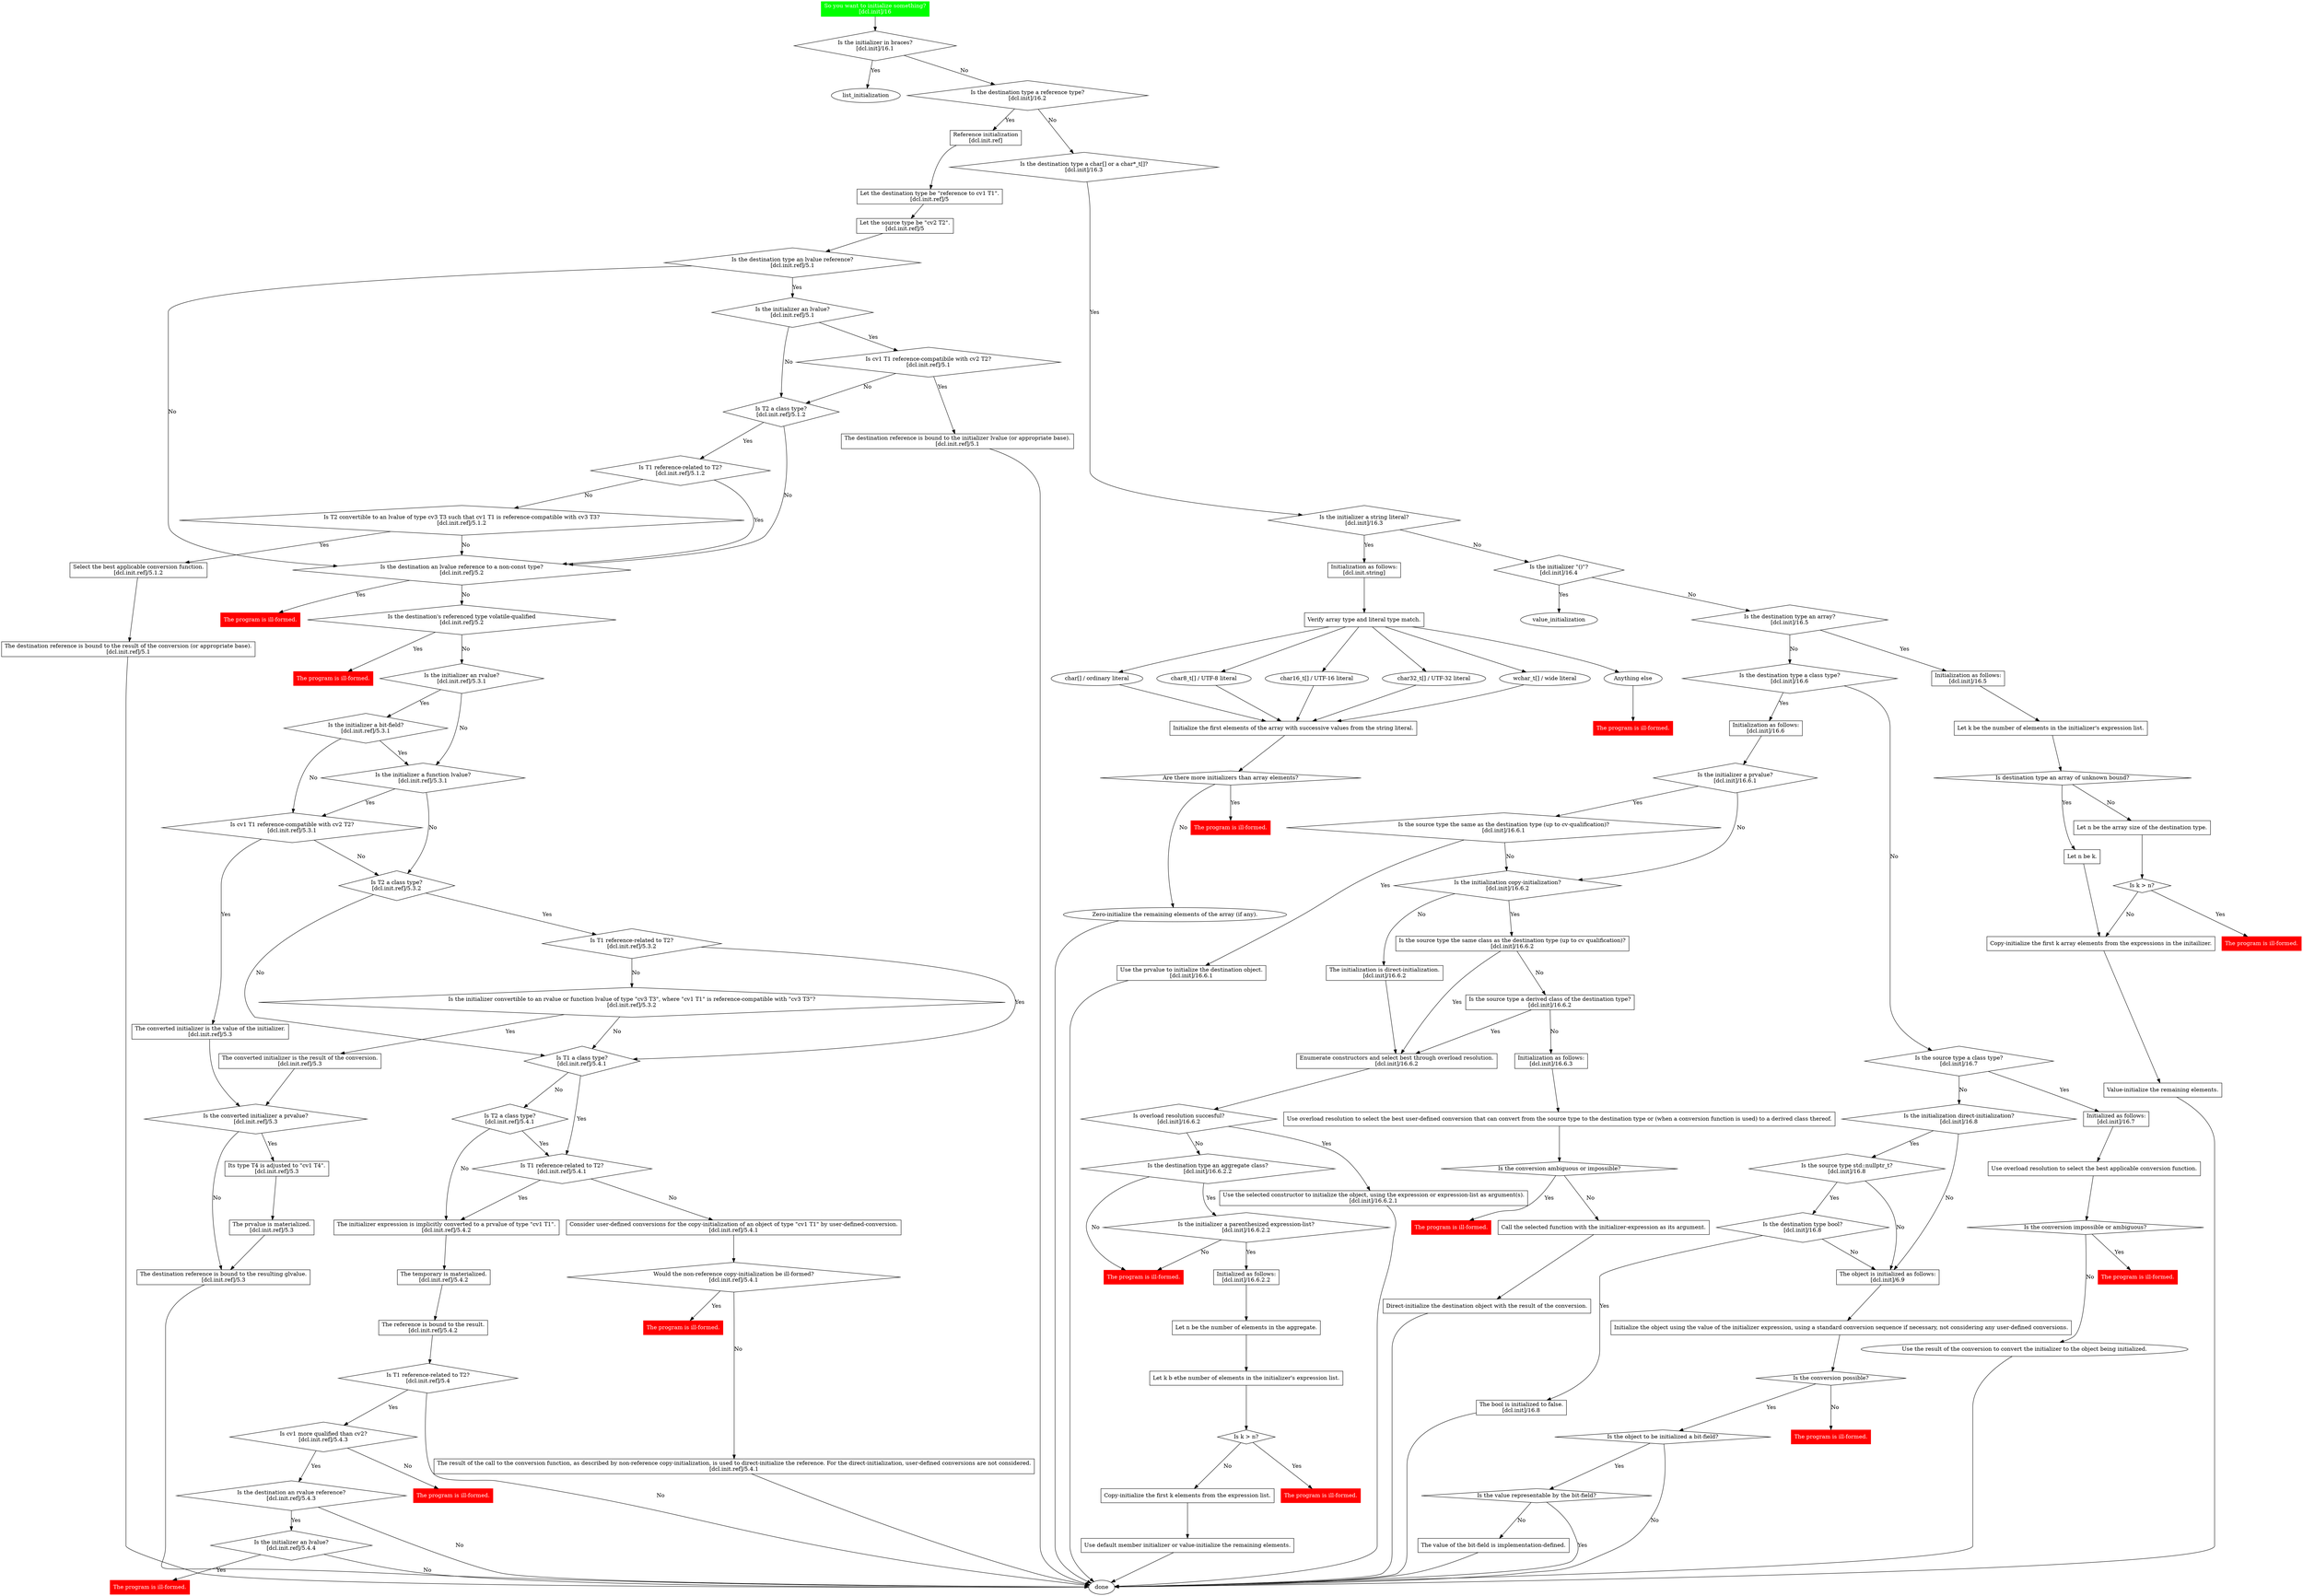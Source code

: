 digraph initialization {
    start [label="So you want to initialize something?\n[dcl.init]/16", style=filled, fillcolor=green, shape=box, color=green, fontcolor=white]
        start -> is_braced

    is_braced [label="Is the initializer in braces?\n[dcl.init]/16.1", shape=diamond]
        is_braced -> list_initialization [label="Yes"]
        is_braced -> is_dest_reference [label="No"]
    
    is_dest_reference [label="Is the destination type a reference type?\n[dcl.init]/16.2", shape=diamond]
        is_dest_reference -> reference_initialization_head [label="Yes"]
        is_dest_reference -> is_char_arr_init [label="No"]
    
    is_char_arr_init [label="Is the destination type a char[] or a char*_t[]?\n[dcl.init]/16.3", shape=diamond]
        is_char_arr_init -> is_char_arr_literal_init [label="Yes"]
    
    is_char_arr_literal_init [label="Is the initializer a string literal?\n[dcl.init]/16.3", shape=diamond]
        is_char_arr_literal_init -> string_literal_initialization_head [label="Yes"]
        is_char_arr_literal_init -> is_initializer_empty_parens [label="No"]

    is_initializer_empty_parens [label="Is the initializer \"()\"?\n[dcl.init]/16.4", shape=diamond]
        is_initializer_empty_parens -> value_initialization [label="Yes"]
        is_initializer_empty_parens -> is_dest_array [label="No"]

    is_dest_array[label="Is the destination type an array?\n[dcl.init]/16.5", shape=diamond]
        is_dest_array -> array_initialization_head [label="Yes"]
        is_dest_array -> is_dest_class_type [label="No"]

    subgraph array_initialization {
        array_initialization_head [label="Initialization as follows:\n[dcl.init]/16.5", shape=box]
            array_initialization_head -> array_k_definition
        
        array_k_definition [label="Let k be the number of elements in the initializer's expression list.", shape=box]
            array_k_definition -> array_is_unsized

        array_is_unsized [label = "Is destination type an array of unknown bound?", shape=diamond]
            array_is_unsized -> array_unsized_n_defn [label = "Yes"]
            array_is_unsized -> array_sized_n_defn [label = "No"]
        
        array_unsized_n_defn [label = "Let n be k.", shape=box]
            array_unsized_n_defn -> array_initialize_first_k

        array_sized_n_defn [label = "Let n be the array size of the destination type.", shape=box]
            array_sized_n_defn -> array_k_gt_n

        array_k_gt_n [label = "Is k > n?", shape=diamond]
            array_k_gt_n -> array_k_gt_n_ill_formed [label = "Yes"]
            array_k_gt_n -> array_initialize_first_k [label = "No"]    

        array_k_gt_n_ill_formed [label = "The program is ill-formed.", shape=box, style=filled, color=red, fontcolor=white]

        array_initialize_first_k [label = "Copy-initialize the first k array elements from the expressions in the initailizer.", shape=box]
            array_initialize_first_k -> array_initialize_rest

        array_initialize_rest [label = "Value-initialize the remaining elements.", shape=box]
            array_initialize_rest -> done
    }

    is_dest_class_type [label="Is the destination type a class type?\n[dcl.init]/16.6", shape=diamond]
        is_dest_class_type -> class_dest_initialization_head [label="Yes"]
        is_dest_class_type -> is_source_class_type [label="No"]

    is_source_class_type [label="Is the source type a class type?\n[dcl.init]/16.7", shape=diamond]
        is_source_class_type -> class_source_initialization_head [label="Yes"]
        is_source_class_type -> is_direct_init_for_nullptr [label="No"]

    is_direct_init_for_nullptr [label="Is the initialization direct-initialization?\n[dcl.init]/16.8", shape=diamond]
        is_direct_init_for_nullptr -> is_source_type_nullptr [label="Yes"]
        is_direct_init_for_nullptr -> standard_conv_seq_initialization_head [label="No"]    

    is_source_type_nullptr [label="Is the source type std::nullptr_t?\n[dcl.init]/16.8", shape=diamond]
        is_source_type_nullptr -> is_dest_type_bool_for_nullptr [label="Yes"]
        is_source_type_nullptr -> standard_conv_seq_initialization_head [label="No"]

    is_dest_type_bool_for_nullptr [label="Is the destination type bool?\n[dcl.init]/16.8", shape=diamond]
        is_dest_type_bool_for_nullptr -> nullptr_to_bool_init [label="Yes"]
        is_dest_type_bool_for_nullptr -> standard_conv_seq_initialization_head [label="No"]

    nullptr_to_bool_init [label="The bool is initialized to false.\n[dcl.init]/16.8", shape=box]
        nullptr_to_bool_init -> done

    subgraph class_dest_initialization {
        class_dest_initialization_head [label="Initialization as follows:\n[dcl.init]/16.6", shape=box]
            class_dest_initialization_head -> class_is_initializer_prvalue

        class_is_initializer_prvalue [label="Is the initializer a prvalue?\n[dcl.init]/16.6.1", shape=diamond]
            class_is_initializer_prvalue -> class_is_initializer_prvalue_same_class [label="Yes"]
            class_is_initializer_prvalue -> class_is_copy_init [label="No"]

        class_is_initializer_prvalue_same_class [label="Is the source type the same as the destination type (up to cv-qualification)?\n[dcl.init]/16.6.1", shape=diamond]
            class_is_initializer_prvalue_same_class -> class_initialize_by_prvalue [label="Yes"]
            class_is_initializer_prvalue_same_class -> class_is_copy_init [label="No"]

        class_initialize_by_prvalue [label="Use the prvalue to initialize the destination object.\n[dcl.init]/16.6.1", shape=box]
            class_initialize_by_prvalue -> done

        class_is_copy_init [label="Is the initialization copy-initialization?\n[dcl.init]/16.6.2", shape=diamond]
            class_is_copy_init -> class_is_copy_init_same_class [label="Yes"]
            class_is_copy_init -> class_is_direct_init [label="No"]
        
        class_is_copy_init_same_class [label="Is the source type the same class as the destination type (up to cv qualification)?\n[dcl.init]/16.6.2", shape=box]
            class_is_copy_init_same_class -> class_consider_constructors [label="Yes"]
            class_is_copy_init_same_class -> class_is_copy_init_derived_class [label="No"]

        class_is_copy_init_derived_class [label="Is the source type a derived class of the destination type?\n[dcl.init]/16.6.2", shape=box]
            class_is_copy_init_derived_class -> class_consider_constructors [label="Yes"]
            class_is_copy_init_derived_class -> class_user_defined_conv_head [label="No"]

        class_is_direct_init [label="The initialization is direct-initialization.\n[dcl.init]/16.6.2", shape=box]
            class_is_direct_init -> class_consider_constructors

        class_consider_constructors [label="Enumerate constructors and select best through overload resolution.\n[dcl.init]/16.6.2", shape=box]
            class_consider_constructors -> class_constructors_is_resolution_successful

        class_constructors_is_resolution_successful [label="Is overload resolution succesful?\n[dcl.init]/16.6.2", shape=diamond]
            class_constructors_is_resolution_successful -> class_constructors_use_selected [label="Yes"]
            class_constructors_is_resolution_successful -> class_is_aggregate [label="No"]

        class_constructors_use_selected [label="Use the selected constructor to initialize the object, using the expression or expression-list as argument(s).\n[dcl.init]/16.6.2.1", shape=box]
            class_constructors_use_selected -> done

        class_is_aggregate [label="Is the destination type an aggregate class?\n[dcl.init]/16.6.2.2", shape=diamond]
            class_is_aggregate -> class_aggregate_is_initializer_expr_list [label="Yes"]
            class_is_aggregate -> class_ill_formed [label="No"]

        class_aggregate_is_initializer_expr_list [label="Is the initializer a parenthesized expression-list?\n[dcl.init]/16.6.2.2", shape=diamond]
            class_aggregate_is_initializer_expr_list -> class_aggregate_paren_init_head [label="Yes"]
            class_aggregate_is_initializer_expr_list -> class_ill_formed [label="No"]

        class_ill_formed [label = "The program is ill-formed.", shape=box, style=filled, color=red, fontcolor=white]

        subgraph class_aggregate_paren_init {
            class_aggregate_paren_init_head [label="Initialized as follows:\n[dcl.init]/16.6.2.2", shape=box]
                class_aggregate_paren_init_head -> class_aggregate_paren_n_defn

            class_aggregate_paren_n_defn [label="Let n be the number of elements in the aggregate.", shape=box]
                class_aggregate_paren_n_defn -> class_aggregate_paren_k_defn

            class_aggregate_paren_k_defn [label="Let k b ethe number of elements in the initializer's expression list.", shape=box]
                class_aggregate_paren_k_defn -> class_aggregate_paren_is_k_gt_n

            class_aggregate_paren_is_k_gt_n [label="Is k > n?", shape=diamond]
                class_aggregate_paren_is_k_gt_n -> class_aggregate_paren_ill_formed [label="Yes"]
                class_aggregate_paren_is_k_gt_n -> class_aggregate_paren_initialize_first_k [label="No"]

            class_aggregate_paren_initialize_first_k [label="Copy-initialize the first k elements from the expression list.", shape=box]
                class_aggregate_paren_initialize_first_k -> class_aggregate_paren_initialize_rest

            class_aggregate_paren_initialize_rest [label="Use default member initializer or value-initialize the remaining elements.", shape=box]
                class_aggregate_paren_initialize_rest -> done

            class_aggregate_paren_ill_formed [label = "The program is ill-formed.", shape=box, style=filled, color=red, fontcolor=white]
        }

        subgraph class_user_defined_conv {
            class_user_defined_conv_head [label = "Initialization as follows:\n[dcl.init]/16.6.3", shape=box]
                class_user_defined_conv_head -> class_user_defined_conv_overload_resolution

            class_user_defined_conv_overload_resolution [label="Use overload resolution to select the best user-defined conversion that can convert from the source type to the destination type or (when a conversion function is used) to a derived class thereof.", shape=box]
                class_user_defined_conv_overload_resolution -> class_user_defined_conv_is_possible
            
            class_user_defined_conv_is_possible [label="Is the conversion ambiguous or impossible?", shape=diamond]
                class_user_defined_conv_is_possible -> class_user_defined_conv_ill_formed [label="Yes"]
                class_user_defined_conv_is_possible -> class_user_defined_conv_do_conversion [label="No"]

            class_user_defined_conv_do_conversion [label = "Call the selected function with the initializer-expression as its argument.", shape=box]
                class_user_defined_conv_do_conversion -> class_user_defined_conv_initialize

            class_user_defined_conv_initialize [label="Direct-initialize the destination object with the result of the conversion.", shape=box]
                class_user_defined_conv_initialize -> done

            class_user_defined_conv_ill_formed [label = "The program is ill-formed.", shape=box, style=filled, color=red, fontcolor=white]
        }
    }

    subgraph string_literal_initialization {
        string_literal_initialization_head [label="Initialization as follows:\n[dcl.init.string]", shape=box]
            string_literal_initialization_head -> string_literal_verify_kind

        string_literal_verify_kind [label="Verify array type and literal type match.", shape=box]
            string_literal_verify_kind -> { string_literal_kind_char, string_literal_kind_char8, string_literal_kind_char16, string_literal_kind_char32, string_literal_kind_wchar, string_literal_kind_other }

        {
        rank=same;
        string_literal_kind_char [label="char[] / ordinary literal"]
        string_literal_kind_char8 [label="char8_t[] / UTF-8 literal"]
        string_literal_kind_char16 [label="char16_t[] / UTF-16 literal"]
        string_literal_kind_char32 [label="char32_t[] / UTF-32 literal"]
        string_literal_kind_wchar [label="wchar_t[] / wide literal"]
        string_literal_kind_other [label="Anything else"]

        // Force these nodes to layout in the following order
        string_literal_kind_char -> string_literal_kind_char8 -> string_literal_kind_char16 -> string_literal_kind_char32 -> string_literal_kind_wchar -> string_literal_kind_other [style=invis]
        }

        string_literal_kind_other -> string_literal_wrong_kind
        string_literal_wrong_kind  [label = "The program is ill-formed.", shape=box, style=filled, color=red, fontcolor=white]

        { string_literal_kind_char, string_literal_kind_char8, string_literal_kind_char16, string_literal_kind_char32, string_literal_kind_wchar } -> string_literal_initialize_first

        string_literal_initialize_first [label="Initialize the first elements of the array with successive values from the string literal.", shape=box]
            string_literal_initialize_first -> string_literal_has_too_many

        string_literal_has_too_many [label="Are there more initializers than array elements?", shape=diamond]
            string_literal_has_too_many -> string_literal_ill_formed_too_many [label="Yes"]
            string_literal_has_too_many -> string_literal_initialize_rest [label="No"]

        string_literal_ill_formed_too_many [label = "The program is ill-formed.", shape=box, style=filled, color=red, fontcolor=white]

        string_literal_initialize_rest [label="Zero-initialize the remaining elements of the array (if any)."]
            string_literal_initialize_rest -> done
    }

    subgraph class_source_initialization {
        class_source_initialization_head [label="Initialized as follows:\n[dcl.init]/16.7", shape=box]
            class_source_initialization_head -> class_source_consider_conversion_functions

        class_source_consider_conversion_functions [label="Use overload resolution to select the best applicable conversion function.", shape=box]
            class_source_consider_conversion_functions -> class_source_conversion_is_impossible

        class_source_conversion_is_impossible [label="Is the conversion impossible or ambiguous?", shape=diamond]
            class_source_conversion_is_impossible -> class_source_conversion_ill_formed [label="Yes"]
            class_source_conversion_is_impossible -> class_source_initialize [label="No"]

        class_source_conversion_ill_formed [label = "The program is ill-formed.", shape=box, style=filled, color=red, fontcolor=white]

        class_source_initialize [label="Use the result of the conversion to convert the initializer to the object being initialized."]
            class_source_initialize -> done
    }

    subgraph standard_conv_seq_initialization {
        standard_conv_seq_initialization_head [label="The object is initialized as follows:\n[dcl.init]/6.9", shape=box]
            standard_conv_seq_initialization_head -> standard_conv_seq_do_init

        standard_conv_seq_do_init [label="Initialize the object using the value of the initializer expression, using a standard conversion sequence if necessary, not considering any user-defined conversions.", shape=box]
            standard_conv_seq_do_init -> standard_conv_seq_is_possible

        standard_conv_seq_is_possible [label="Is the conversion possible?", shape=diamond]
            standard_conv_seq_is_possible -> standard_conv_seq_ill_formed [label="No"]
            standard_conv_seq_is_possible -> standard_conv_seq_is_bitfield [label="Yes"]

        standard_conv_seq_ill_formed [label = "The program is ill-formed.", shape=box, style=filled, color=red, fontcolor=white]

        standard_conv_seq_is_bitfield [label="Is the object to be initialized a bit-field?", shape=diamond]
            standard_conv_seq_is_bitfield -> standard_conv_seq_is_bitfield_in_range [label="Yes"]
            standard_conv_seq_is_bitfield -> done [label="No"]

        standard_conv_seq_is_bitfield_in_range [label="Is the value representable by the bit-field?", shape=diamond]
            standard_conv_seq_is_bitfield_in_range -> standard_conv_seq_bitfield_imp_def [label="No"]
            standard_conv_seq_is_bitfield_in_range -> done [label="Yes"]

        standard_conv_seq_bitfield_imp_def [label="The value of the bit-field is implementation-defined.", shape=box]
            standard_conv_seq_bitfield_imp_def -> done
    }

    subgraph reference_initialization {
        reference_initialization_head [label="Reference initialization\n[dcl.init.ref]", shape=box]
            reference_initialization_head -> reference_dest_type_defn
        
        reference_dest_type_defn [label="Let the destination type be \"reference to cv1 T1\".\n[dcl.init.ref]/5", shape=box]
            reference_dest_type_defn -> reference_source_type_defn

        reference_source_type_defn [label="Let the source type be \"cv2 T2\".\n[dcl.init.ref]/5", shape=box]
            reference_source_type_defn -> reference_is_dest_lval

        reference_is_dest_lval [label="Is the destination type an lvalue reference?\n[dcl.init.ref]/5.1", shape=diamond]
            reference_is_dest_lval -> reference_dest_lval_is_source_lval [label="Yes"]
            reference_is_dest_lval -> reference_dest_is_lval_non_const [label="No"]

        reference_dest_lval_is_source_lval [label="Is the initializer an lvalue?\n[dcl.init.ref]/5.1", shape=diamond]
            reference_dest_lval_is_source_lval -> reference_lvals_is_compatible [label="Yes"]
            reference_dest_lval_is_source_lval -> reference_dest_lval_is_source_class [label="No"]

        reference_lvals_is_compatible [label="Is cv1 T1 reference-compatibile with cv2 T2?\n[dcl.init.ref]/5.1", shape=diamond]
            reference_lvals_is_compatible -> reference_lvals_compatible_bind [label="Yes"]
            reference_lvals_is_compatible -> reference_dest_lval_is_source_class [label="No"]

        reference_lvals_compatible_bind [label="The destination reference is bound to the initializer lvalue (or appropriate base).\n[dcl.init.ref]/5.1", shape=box]
            reference_lvals_compatible_bind -> done

        reference_dest_lval_is_source_class [label="Is T2 a class type?\n[dcl.init.ref]/5.1.2", shape=diamond]
            reference_dest_lval_is_source_class -> reference_dest_lval_source_class_is_reference_related [label="Yes"]
            reference_dest_lval_is_source_class -> reference_dest_is_lval_non_const [label="No"]

        reference_dest_lval_source_class_is_reference_related [label="Is T1 reference-related to T2?\n[dcl.init.ref]/5.1.2", shape=diamond]
            reference_dest_lval_source_class_is_reference_related -> reference_dest_lval_source_class_is_convertible [label="No"]
            reference_dest_lval_source_class_is_reference_related -> reference_dest_is_lval_non_const [label="Yes"]

        reference_dest_lval_source_class_is_convertible [label="Is T2 convertible to an lvalue of type cv3 T3 such that cv1 T1 is reference-compatible with cv3 T3?\n[dcl.init.ref]/5.1.2", shape=diamond]
            reference_dest_lval_source_class_is_convertible -> reference_class_select_conversion [label="Yes"]
            reference_dest_lval_source_class_is_convertible -> reference_dest_is_lval_non_const [label="No"]

        reference_class_select_conversion [label="Select the best applicable conversion function.\n[dcl.init.ref]/5.1.2", shape=box]
            reference_class_select_conversion -> reference_class_do_initialization

        reference_class_do_initialization [label="The destination reference is bound to the result of the conversion (or appropriate base).\n[dcl.init.ref]/5.1", shape=box]
            reference_class_do_initialization -> done

        reference_dest_is_lval_non_const [label="Is the destination an lvalue reference to a non-const type?\n[dcl.init.ref]/5.2", shape=diamond]
            reference_dest_is_lval_non_const -> reference_dest_non_const_ill_formed [label="Yes"]
            reference_dest_is_lval_non_const -> reference_dest_is_volatile [label="No"]

        reference_dest_non_const_ill_formed [label = "The program is ill-formed.", shape=box, style=filled, color=red, fontcolor=white]

        reference_dest_is_volatile [label="Is the destination's referenced type volatile-qualified\n[dcl.init.ref]/5.2", shape=diamond]
            reference_dest_is_volatile -> reference_dest_volatile_ill_formed [label="Yes"]
            reference_dest_is_volatile -> reference_rval_conv_source_is_rvalue [label="No"]

        reference_dest_volatile_ill_formed [label = "The program is ill-formed.", shape=box, style=filled, color=red, fontcolor=white]

        reference_rval_conv_source_is_rvalue [label="Is the initializer an rvalue?\n[dcl.init.ref]/5.3.1", shape=diamond]
            reference_rval_conv_source_is_rvalue -> reference_rval_conv_source_is_rvalue_bitfield [label="Yes"]
            reference_rval_conv_source_is_rvalue -> reference_rval_conv_source_is_function_lval [label="No"]

        reference_rval_conv_source_is_rvalue_bitfield [label="Is the initializer a bit-field?\n[dcl.init.ref]/5.3.1", shape=diamond]
            reference_rval_conv_source_is_rvalue_bitfield -> reference_rval_conv_source_rval_or_function_is_ref_compat [label="No"]
            reference_rval_conv_source_is_rvalue_bitfield -> reference_rval_conv_source_is_function_lval [label="Yes"]

        reference_rval_conv_source_is_function_lval [label="Is the initializer a function lvalue?\n[dcl.init.ref]/5.3.1", shape=diamond]
            reference_rval_conv_source_is_function_lval -> reference_rval_conv_source_rval_or_function_is_ref_compat [label="Yes"]
            reference_rval_conv_source_is_function_lval -> reference_rval_conv_source_is_class [label="No"]

        reference_rval_conv_source_rval_or_function_is_ref_compat [label="Is cv1 T1 reference-compatible with cv2 T2?\n[dcl.init.ref]/5.3.1", shape=diamond]
            reference_rval_conv_source_rval_or_function_is_ref_compat -> reference_rval_conv_bind_direct [label="Yes"]
            reference_rval_conv_source_rval_or_function_is_ref_compat -> reference_rval_conv_source_is_class [label="No"]

        reference_rval_conv_source_is_class [label="Is T2 a class type?\n[dcl.init.ref]/5.3.2", shape=diamond]
            reference_rval_conv_source_is_class -> reference_rval_conv_source_class_is_ref_related [label="Yes"]
            reference_rval_conv_source_is_class -> reference_temp_is_dest_class [label="No"]

        reference_rval_conv_source_class_is_ref_related [label="Is T1 reference-related to T2?\n[dcl.init.ref]/5.3.2", shape=diamond]
            reference_rval_conv_source_class_is_ref_related -> reference_rval_conv_source_class_convertible_target [label="No"]
            reference_rval_conv_source_class_is_ref_related -> reference_temp_is_dest_class [label="Yes"]

        reference_rval_conv_source_class_convertible_target [label="Is the initializer convertible to an rvalue or function lvalue of type \"cv3 T3\", where \"cv1 T1\" is reference-compatible with \"cv3 T3\"?\n[dcl.init.ref]/5.3.2", shape=diamond]
            reference_rval_conv_source_class_convertible_target -> reference_rval_conv_bind_converted [label="Yes"]
            reference_rval_conv_source_class_convertible_target -> reference_temp_is_dest_class [label="No"]

        reference_rval_conv_bind_direct [label="The converted initializer is the value of the initializer.\n[dcl.init.ref]/5.3", shape=box]
            reference_rval_conv_bind_direct -> reference_rval_conv_is_converted_prval

        reference_rval_conv_bind_converted [label="The converted initializer is the result of the conversion.\n[dcl.init.ref]/5.3", shape=box]
            reference_rval_conv_bind_converted -> reference_rval_conv_is_converted_prval

        reference_rval_conv_is_converted_prval [label="Is the converted initializer a prvalue?\n[dcl.init.ref]/5.3", shape=diamond]
            reference_rval_conv_is_converted_prval -> reference_rval_conv_prval_adjust_type [label="Yes"]
        reference_rval_conv_is_converted_prval -> reference_rval_conv_bind_glval [label="No"]

        reference_rval_conv_prval_adjust_type [label="Its type T4 is adjusted to \"cv1 T4\".\n[dcl.init.ref]/5.3", shape=box]
            reference_rval_conv_prval_adjust_type -> reference_rval_conv_prval_materialize

        reference_rval_conv_prval_materialize [label="The prvalue is materialized.\n[dcl.init.ref]/5.3", shape=box]
            reference_rval_conv_prval_materialize -> reference_rval_conv_bind_glval

        reference_rval_conv_bind_glval [label="The destination reference is bound to the resulting glvalue.\n[dcl.init.ref]/5.3", shape=box]
            reference_rval_conv_bind_glval -> done

        reference_temp_is_dest_class [label="Is T1 a class type?\n[dcl.init.ref]/5.4.1", shape=diamond]
            reference_temp_is_dest_class -> reference_temp_is_related [label="Yes"]
            reference_temp_is_dest_class -> reference_temp_is_source_class [label="No"]

        reference_temp_is_source_class [label="Is T2 a class type?\n[dcl.init.ref]/5.4.1", shape=diamond]
            reference_temp_is_source_class -> reference_temp_is_related [label="Yes"]
            reference_temp_is_source_class -> reference_temp_implicit_conv [label="No"]

        reference_temp_is_related [label="Is T1 reference-related to T2?\n[dcl.init.ref]/5.4.1", shape=diamond]
            reference_temp_is_related -> reference_temp_user_defined_conv [label="No"]
            reference_temp_is_related -> reference_temp_implicit_conv [label="Yes"]

        reference_temp_user_defined_conv [label="Consider user-defined conversions for the copy-initialization of an object of type \"cv1 T1\" by user-defined-conversion.\n[dcl.init.ref]/5.4.1", shape=box]
            reference_temp_user_defined_conv -> reference_temp_user_defined_conv_is_ill_formed

        reference_temp_user_defined_conv_is_ill_formed [label="Would the non-reference copy-initialization be ill-formed?\n[dcl.init.ref]/5.4.1", shape=diamond]
            reference_temp_user_defined_conv_is_ill_formed -> reference_temp_user_defined_conv_ill_formed [label="Yes"]
            reference_temp_user_defined_conv_is_ill_formed -> reference_temp_user_defined_conv_direct_initialize [label="No"]

        reference_temp_user_defined_conv_ill_formed [label = "The program is ill-formed.", shape=box, style=filled, color=red, fontcolor=white]

        reference_temp_user_defined_conv_direct_initialize [label="The result of the call to the conversion function, as described by non-reference copy-initialization, is used to direct-initialize the reference. For the direct-initialization, user-defined conversions are not considered.\n[dcl.init.ref]/5.4.1", shape=box]
            reference_temp_user_defined_conv_direct_initialize -> done

        reference_temp_implicit_conv [label="The initializer expression is implicitly converted to a prvalue of type \"cv1 T1\".\n[dcl.init.ref]/5.4.2", shape=box]
            reference_temp_implicit_conv -> reference_temp_implicit_conv_materialize

        reference_temp_implicit_conv_materialize [label="The temporary is materialized.\n[dcl.init.ref]/5.4.2", shape=box]
            reference_temp_implicit_conv_materialize -> reference_temp_implicit_conv_materialize_bind

        reference_temp_implicit_conv_materialize_bind [label="The reference is bound to the result.\n[dcl.init.ref]/5.4.2", shape=box]
            reference_temp_implicit_conv_materialize_bind -> reference_temp_implicit_conv_materialize_is_reference_related

        reference_temp_implicit_conv_materialize_is_reference_related [label="Is T1 reference-related to T2?\n[dcl.init.ref]/5.4", shape=diamond]
            reference_temp_implicit_conv_materialize_is_reference_related -> reference_temp_implicit_conv_materialize_is_cv_okay [label="Yes"]
            reference_temp_implicit_conv_materialize_is_reference_related -> done [label="No"]

        reference_temp_implicit_conv_materialize_is_cv_okay [label="Is cv1 more qualified than cv2?\n[dcl.init.ref]/5.4.3", shape=diamond]
            reference_temp_implicit_conv_materialize_is_cv_okay -> reference_temp_implicit_conv_materialize_is_dest_rval [label="Yes"]
            reference_temp_implicit_conv_materialize_is_cv_okay -> reference_temp_implicit_conv_materialize_cv_ill_formed [label="No"]

        reference_temp_implicit_conv_materialize_cv_ill_formed [label = "The program is ill-formed.", shape=box, style=filled, color=red, fontcolor=white]

        reference_temp_implicit_conv_materialize_is_dest_rval [label="Is the destination an rvalue reference?\n[dcl.init.ref]/5.4.3", shape=diamond]
            reference_temp_implicit_conv_materialize_is_dest_rval -> reference_temp_implicit_conv_materialize_is_source_lval [label="Yes"]
            reference_temp_implicit_conv_materialize_is_dest_rval -> done [label="No"]

        reference_temp_implicit_conv_materialize_is_source_lval [label="Is the initializer an lvalue?\n[dcl.init.ref]/5.4.4", shape=diamond]
            reference_temp_implicit_conv_materialize_is_source_lval -> reference_temp_implicit_conv_materialize_source_lval_ill_formed [label="Yes"]
            reference_temp_implicit_conv_materialize_is_source_lval -> done [label="No"]

        reference_temp_implicit_conv_materialize_source_lval_ill_formed [label = "The program is ill-formed.", shape=box, style=filled, color=red, fontcolor=white]
    }
}
